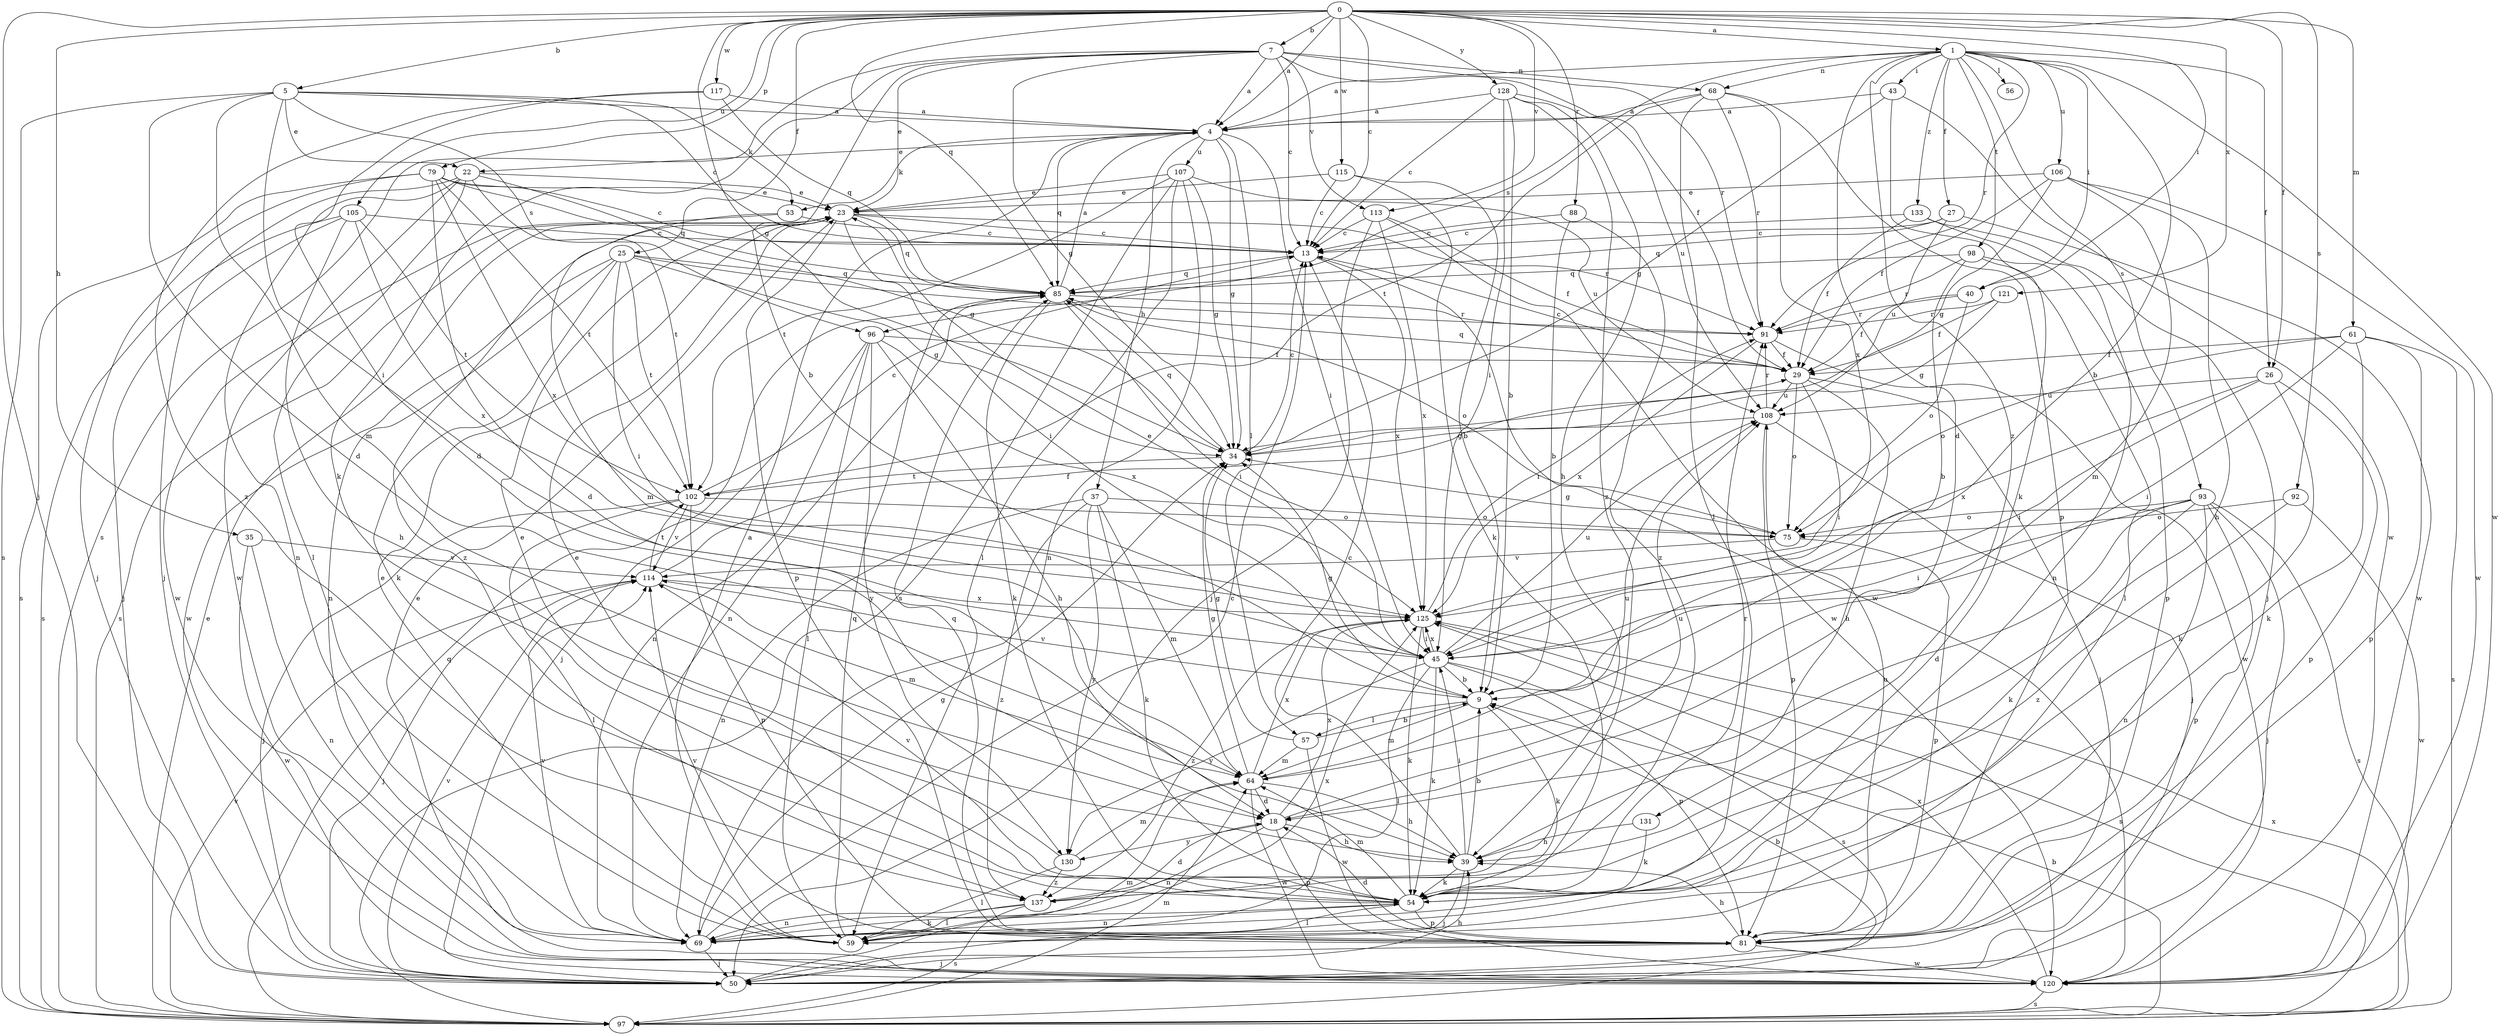 strict digraph  {
0;
1;
4;
5;
7;
9;
13;
18;
22;
23;
25;
26;
27;
29;
34;
35;
37;
39;
40;
43;
45;
50;
53;
54;
56;
57;
59;
61;
64;
68;
69;
75;
79;
81;
85;
88;
91;
92;
93;
96;
97;
98;
102;
105;
106;
107;
108;
113;
114;
115;
117;
120;
121;
125;
128;
130;
131;
133;
137;
0 -> 1  [label=a];
0 -> 4  [label=a];
0 -> 5  [label=b];
0 -> 7  [label=b];
0 -> 13  [label=c];
0 -> 25  [label=f];
0 -> 26  [label=f];
0 -> 34  [label=g];
0 -> 35  [label=h];
0 -> 40  [label=i];
0 -> 50  [label=j];
0 -> 61  [label=m];
0 -> 79  [label=p];
0 -> 85  [label=q];
0 -> 88  [label=r];
0 -> 92  [label=s];
0 -> 105  [label=u];
0 -> 113  [label=v];
0 -> 115  [label=w];
0 -> 117  [label=w];
0 -> 121  [label=x];
0 -> 128  [label=y];
1 -> 4  [label=a];
1 -> 9  [label=b];
1 -> 18  [label=d];
1 -> 26  [label=f];
1 -> 27  [label=f];
1 -> 40  [label=i];
1 -> 43  [label=i];
1 -> 56  [label=l];
1 -> 68  [label=n];
1 -> 91  [label=r];
1 -> 93  [label=s];
1 -> 96  [label=s];
1 -> 98  [label=t];
1 -> 106  [label=u];
1 -> 120  [label=w];
1 -> 131  [label=z];
1 -> 133  [label=z];
4 -> 22  [label=e];
4 -> 34  [label=g];
4 -> 37  [label=h];
4 -> 45  [label=i];
4 -> 53  [label=k];
4 -> 57  [label=l];
4 -> 85  [label=q];
4 -> 107  [label=u];
5 -> 4  [label=a];
5 -> 13  [label=c];
5 -> 18  [label=d];
5 -> 22  [label=e];
5 -> 45  [label=i];
5 -> 53  [label=k];
5 -> 64  [label=m];
5 -> 96  [label=s];
5 -> 97  [label=s];
7 -> 4  [label=a];
7 -> 9  [label=b];
7 -> 13  [label=c];
7 -> 23  [label=e];
7 -> 29  [label=f];
7 -> 34  [label=g];
7 -> 54  [label=k];
7 -> 68  [label=n];
7 -> 91  [label=r];
7 -> 97  [label=s];
7 -> 113  [label=v];
9 -> 34  [label=g];
9 -> 54  [label=k];
9 -> 57  [label=l];
9 -> 64  [label=m];
9 -> 114  [label=v];
13 -> 85  [label=q];
13 -> 120  [label=w];
13 -> 125  [label=x];
18 -> 39  [label=h];
18 -> 69  [label=n];
18 -> 81  [label=p];
18 -> 108  [label=u];
18 -> 125  [label=x];
18 -> 130  [label=y];
22 -> 23  [label=e];
22 -> 34  [label=g];
22 -> 50  [label=j];
22 -> 59  [label=l];
22 -> 69  [label=n];
22 -> 102  [label=t];
22 -> 120  [label=w];
23 -> 13  [label=c];
23 -> 45  [label=i];
23 -> 81  [label=p];
23 -> 85  [label=q];
23 -> 91  [label=r];
23 -> 97  [label=s];
23 -> 137  [label=z];
25 -> 34  [label=g];
25 -> 45  [label=i];
25 -> 54  [label=k];
25 -> 69  [label=n];
25 -> 85  [label=q];
25 -> 91  [label=r];
25 -> 102  [label=t];
25 -> 120  [label=w];
26 -> 45  [label=i];
26 -> 54  [label=k];
26 -> 81  [label=p];
26 -> 108  [label=u];
26 -> 125  [label=x];
27 -> 13  [label=c];
27 -> 85  [label=q];
27 -> 108  [label=u];
27 -> 120  [label=w];
29 -> 13  [label=c];
29 -> 39  [label=h];
29 -> 45  [label=i];
29 -> 50  [label=j];
29 -> 75  [label=o];
29 -> 85  [label=q];
29 -> 108  [label=u];
34 -> 13  [label=c];
34 -> 85  [label=q];
34 -> 102  [label=t];
35 -> 69  [label=n];
35 -> 114  [label=v];
35 -> 120  [label=w];
37 -> 54  [label=k];
37 -> 64  [label=m];
37 -> 69  [label=n];
37 -> 75  [label=o];
37 -> 130  [label=y];
37 -> 137  [label=z];
39 -> 9  [label=b];
39 -> 13  [label=c];
39 -> 45  [label=i];
39 -> 50  [label=j];
39 -> 54  [label=k];
40 -> 29  [label=f];
40 -> 75  [label=o];
40 -> 91  [label=r];
43 -> 4  [label=a];
43 -> 34  [label=g];
43 -> 54  [label=k];
43 -> 120  [label=w];
45 -> 9  [label=b];
45 -> 23  [label=e];
45 -> 54  [label=k];
45 -> 59  [label=l];
45 -> 81  [label=p];
45 -> 97  [label=s];
45 -> 108  [label=u];
45 -> 125  [label=x];
45 -> 130  [label=y];
50 -> 9  [label=b];
50 -> 39  [label=h];
50 -> 64  [label=m];
50 -> 114  [label=v];
53 -> 13  [label=c];
53 -> 64  [label=m];
53 -> 120  [label=w];
54 -> 23  [label=e];
54 -> 59  [label=l];
54 -> 64  [label=m];
54 -> 69  [label=n];
54 -> 81  [label=p];
54 -> 91  [label=r];
54 -> 114  [label=v];
57 -> 9  [label=b];
57 -> 34  [label=g];
57 -> 64  [label=m];
57 -> 120  [label=w];
59 -> 4  [label=a];
59 -> 23  [label=e];
59 -> 85  [label=q];
59 -> 125  [label=x];
61 -> 29  [label=f];
61 -> 45  [label=i];
61 -> 54  [label=k];
61 -> 75  [label=o];
61 -> 81  [label=p];
61 -> 97  [label=s];
64 -> 18  [label=d];
64 -> 34  [label=g];
64 -> 39  [label=h];
64 -> 108  [label=u];
64 -> 120  [label=w];
64 -> 125  [label=x];
68 -> 4  [label=a];
68 -> 59  [label=l];
68 -> 81  [label=p];
68 -> 91  [label=r];
68 -> 102  [label=t];
68 -> 125  [label=x];
69 -> 13  [label=c];
69 -> 34  [label=g];
69 -> 50  [label=j];
69 -> 54  [label=k];
69 -> 114  [label=v];
75 -> 34  [label=g];
75 -> 81  [label=p];
75 -> 114  [label=v];
79 -> 13  [label=c];
79 -> 18  [label=d];
79 -> 23  [label=e];
79 -> 50  [label=j];
79 -> 85  [label=q];
79 -> 97  [label=s];
79 -> 102  [label=t];
79 -> 125  [label=x];
81 -> 18  [label=d];
81 -> 39  [label=h];
81 -> 50  [label=j];
81 -> 85  [label=q];
81 -> 108  [label=u];
81 -> 114  [label=v];
81 -> 120  [label=w];
85 -> 4  [label=a];
85 -> 45  [label=i];
85 -> 54  [label=k];
85 -> 69  [label=n];
85 -> 75  [label=o];
85 -> 91  [label=r];
88 -> 9  [label=b];
88 -> 13  [label=c];
88 -> 137  [label=z];
91 -> 29  [label=f];
91 -> 120  [label=w];
91 -> 125  [label=x];
92 -> 75  [label=o];
92 -> 120  [label=w];
92 -> 137  [label=z];
93 -> 18  [label=d];
93 -> 45  [label=i];
93 -> 50  [label=j];
93 -> 54  [label=k];
93 -> 69  [label=n];
93 -> 75  [label=o];
93 -> 81  [label=p];
93 -> 97  [label=s];
96 -> 29  [label=f];
96 -> 39  [label=h];
96 -> 50  [label=j];
96 -> 59  [label=l];
96 -> 69  [label=n];
96 -> 125  [label=x];
96 -> 130  [label=y];
97 -> 9  [label=b];
97 -> 23  [label=e];
97 -> 64  [label=m];
97 -> 85  [label=q];
97 -> 114  [label=v];
97 -> 125  [label=x];
98 -> 9  [label=b];
98 -> 59  [label=l];
98 -> 81  [label=p];
98 -> 85  [label=q];
98 -> 91  [label=r];
102 -> 13  [label=c];
102 -> 50  [label=j];
102 -> 59  [label=l];
102 -> 75  [label=o];
102 -> 81  [label=p];
102 -> 114  [label=v];
105 -> 13  [label=c];
105 -> 39  [label=h];
105 -> 50  [label=j];
105 -> 97  [label=s];
105 -> 102  [label=t];
105 -> 125  [label=x];
106 -> 23  [label=e];
106 -> 29  [label=f];
106 -> 34  [label=g];
106 -> 39  [label=h];
106 -> 64  [label=m];
106 -> 120  [label=w];
107 -> 23  [label=e];
107 -> 34  [label=g];
107 -> 59  [label=l];
107 -> 69  [label=n];
107 -> 97  [label=s];
107 -> 102  [label=t];
107 -> 108  [label=u];
108 -> 34  [label=g];
108 -> 50  [label=j];
108 -> 81  [label=p];
108 -> 91  [label=r];
113 -> 13  [label=c];
113 -> 29  [label=f];
113 -> 50  [label=j];
113 -> 120  [label=w];
113 -> 125  [label=x];
114 -> 29  [label=f];
114 -> 50  [label=j];
114 -> 64  [label=m];
114 -> 102  [label=t];
114 -> 125  [label=x];
115 -> 9  [label=b];
115 -> 13  [label=c];
115 -> 23  [label=e];
115 -> 54  [label=k];
117 -> 4  [label=a];
117 -> 18  [label=d];
117 -> 85  [label=q];
117 -> 137  [label=z];
120 -> 23  [label=e];
120 -> 97  [label=s];
120 -> 125  [label=x];
121 -> 29  [label=f];
121 -> 34  [label=g];
121 -> 91  [label=r];
125 -> 45  [label=i];
125 -> 54  [label=k];
125 -> 91  [label=r];
125 -> 97  [label=s];
125 -> 137  [label=z];
128 -> 4  [label=a];
128 -> 9  [label=b];
128 -> 13  [label=c];
128 -> 39  [label=h];
128 -> 45  [label=i];
128 -> 108  [label=u];
128 -> 137  [label=z];
130 -> 23  [label=e];
130 -> 59  [label=l];
130 -> 64  [label=m];
130 -> 137  [label=z];
131 -> 39  [label=h];
131 -> 54  [label=k];
133 -> 13  [label=c];
133 -> 29  [label=f];
133 -> 50  [label=j];
133 -> 69  [label=n];
137 -> 18  [label=d];
137 -> 59  [label=l];
137 -> 69  [label=n];
137 -> 97  [label=s];
}

